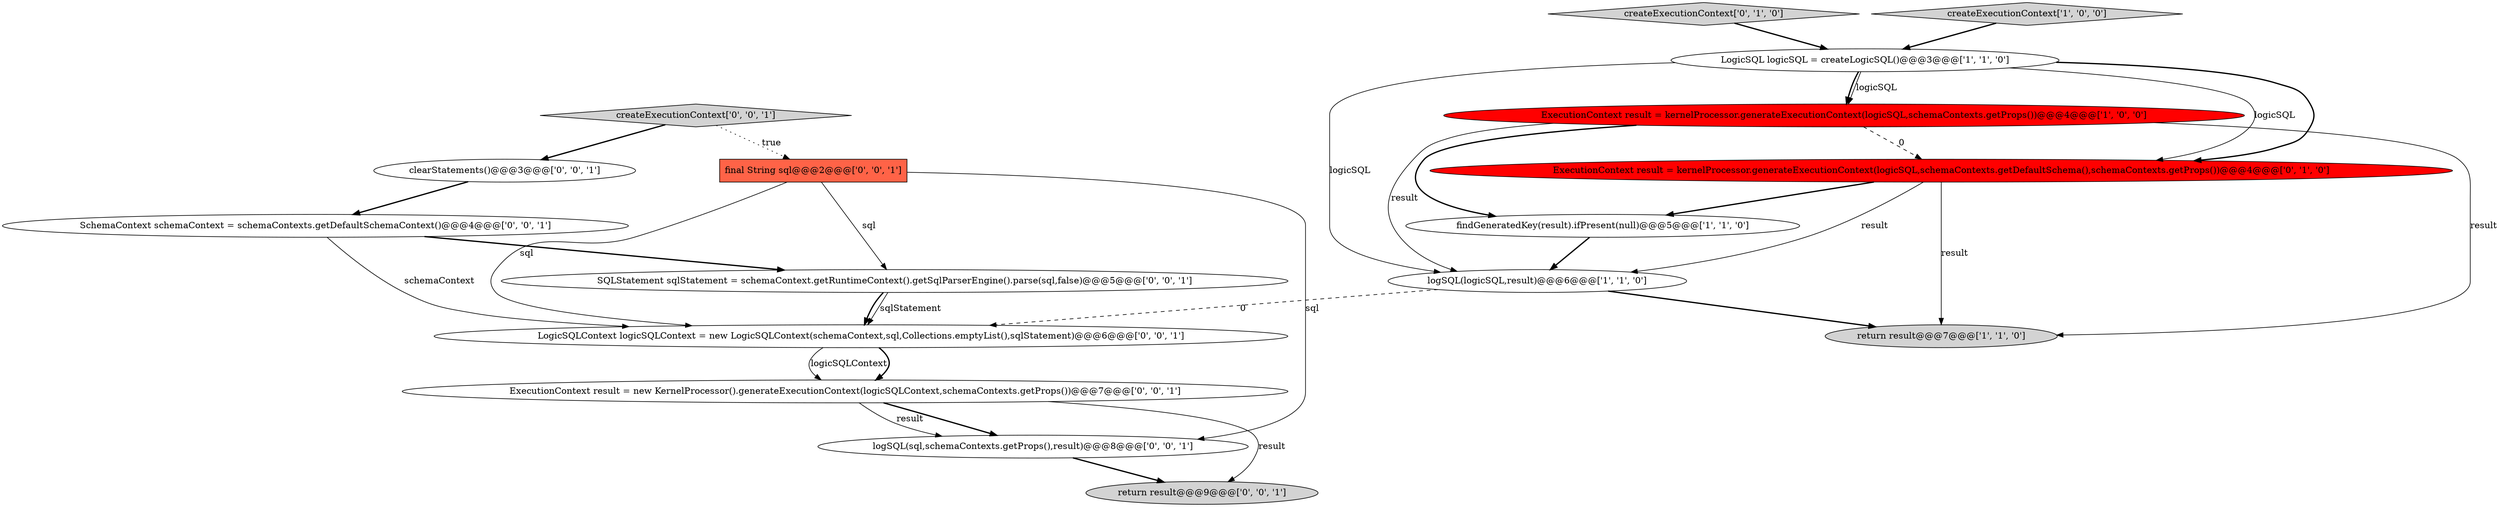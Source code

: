 digraph {
12 [style = filled, label = "final String sql@@@2@@@['0', '0', '1']", fillcolor = tomato, shape = box image = "AAA0AAABBB3BBB"];
7 [style = filled, label = "createExecutionContext['0', '1', '0']", fillcolor = lightgray, shape = diamond image = "AAA0AAABBB2BBB"];
16 [style = filled, label = "LogicSQLContext logicSQLContext = new LogicSQLContext(schemaContext,sql,Collections.emptyList(),sqlStatement)@@@6@@@['0', '0', '1']", fillcolor = white, shape = ellipse image = "AAA0AAABBB3BBB"];
3 [style = filled, label = "return result@@@7@@@['1', '1', '0']", fillcolor = lightgray, shape = ellipse image = "AAA0AAABBB1BBB"];
11 [style = filled, label = "return result@@@9@@@['0', '0', '1']", fillcolor = lightgray, shape = ellipse image = "AAA0AAABBB3BBB"];
10 [style = filled, label = "SchemaContext schemaContext = schemaContexts.getDefaultSchemaContext()@@@4@@@['0', '0', '1']", fillcolor = white, shape = ellipse image = "AAA0AAABBB3BBB"];
2 [style = filled, label = "LogicSQL logicSQL = createLogicSQL()@@@3@@@['1', '1', '0']", fillcolor = white, shape = ellipse image = "AAA0AAABBB1BBB"];
0 [style = filled, label = "logSQL(logicSQL,result)@@@6@@@['1', '1', '0']", fillcolor = white, shape = ellipse image = "AAA0AAABBB1BBB"];
13 [style = filled, label = "clearStatements()@@@3@@@['0', '0', '1']", fillcolor = white, shape = ellipse image = "AAA0AAABBB3BBB"];
6 [style = filled, label = "ExecutionContext result = kernelProcessor.generateExecutionContext(logicSQL,schemaContexts.getDefaultSchema(),schemaContexts.getProps())@@@4@@@['0', '1', '0']", fillcolor = red, shape = ellipse image = "AAA1AAABBB2BBB"];
1 [style = filled, label = "findGeneratedKey(result).ifPresent(null)@@@5@@@['1', '1', '0']", fillcolor = white, shape = ellipse image = "AAA0AAABBB1BBB"];
5 [style = filled, label = "ExecutionContext result = kernelProcessor.generateExecutionContext(logicSQL,schemaContexts.getProps())@@@4@@@['1', '0', '0']", fillcolor = red, shape = ellipse image = "AAA1AAABBB1BBB"];
9 [style = filled, label = "logSQL(sql,schemaContexts.getProps(),result)@@@8@@@['0', '0', '1']", fillcolor = white, shape = ellipse image = "AAA0AAABBB3BBB"];
8 [style = filled, label = "SQLStatement sqlStatement = schemaContext.getRuntimeContext().getSqlParserEngine().parse(sql,false)@@@5@@@['0', '0', '1']", fillcolor = white, shape = ellipse image = "AAA0AAABBB3BBB"];
14 [style = filled, label = "ExecutionContext result = new KernelProcessor().generateExecutionContext(logicSQLContext,schemaContexts.getProps())@@@7@@@['0', '0', '1']", fillcolor = white, shape = ellipse image = "AAA0AAABBB3BBB"];
15 [style = filled, label = "createExecutionContext['0', '0', '1']", fillcolor = lightgray, shape = diamond image = "AAA0AAABBB3BBB"];
4 [style = filled, label = "createExecutionContext['1', '0', '0']", fillcolor = lightgray, shape = diamond image = "AAA0AAABBB1BBB"];
0->3 [style = bold, label=""];
5->0 [style = solid, label="result"];
13->10 [style = bold, label=""];
8->16 [style = bold, label=""];
15->13 [style = bold, label=""];
9->11 [style = bold, label=""];
10->16 [style = solid, label="schemaContext"];
2->6 [style = bold, label=""];
0->16 [style = dashed, label="0"];
6->0 [style = solid, label="result"];
12->9 [style = solid, label="sql"];
1->0 [style = bold, label=""];
4->2 [style = bold, label=""];
2->5 [style = solid, label="logicSQL"];
14->11 [style = solid, label="result"];
14->9 [style = solid, label="result"];
2->0 [style = solid, label="logicSQL"];
6->1 [style = bold, label=""];
5->3 [style = solid, label="result"];
16->14 [style = solid, label="logicSQLContext"];
5->1 [style = bold, label=""];
5->6 [style = dashed, label="0"];
10->8 [style = bold, label=""];
12->16 [style = solid, label="sql"];
7->2 [style = bold, label=""];
15->12 [style = dotted, label="true"];
8->16 [style = solid, label="sqlStatement"];
16->14 [style = bold, label=""];
14->9 [style = bold, label=""];
6->3 [style = solid, label="result"];
2->6 [style = solid, label="logicSQL"];
12->8 [style = solid, label="sql"];
2->5 [style = bold, label=""];
}

